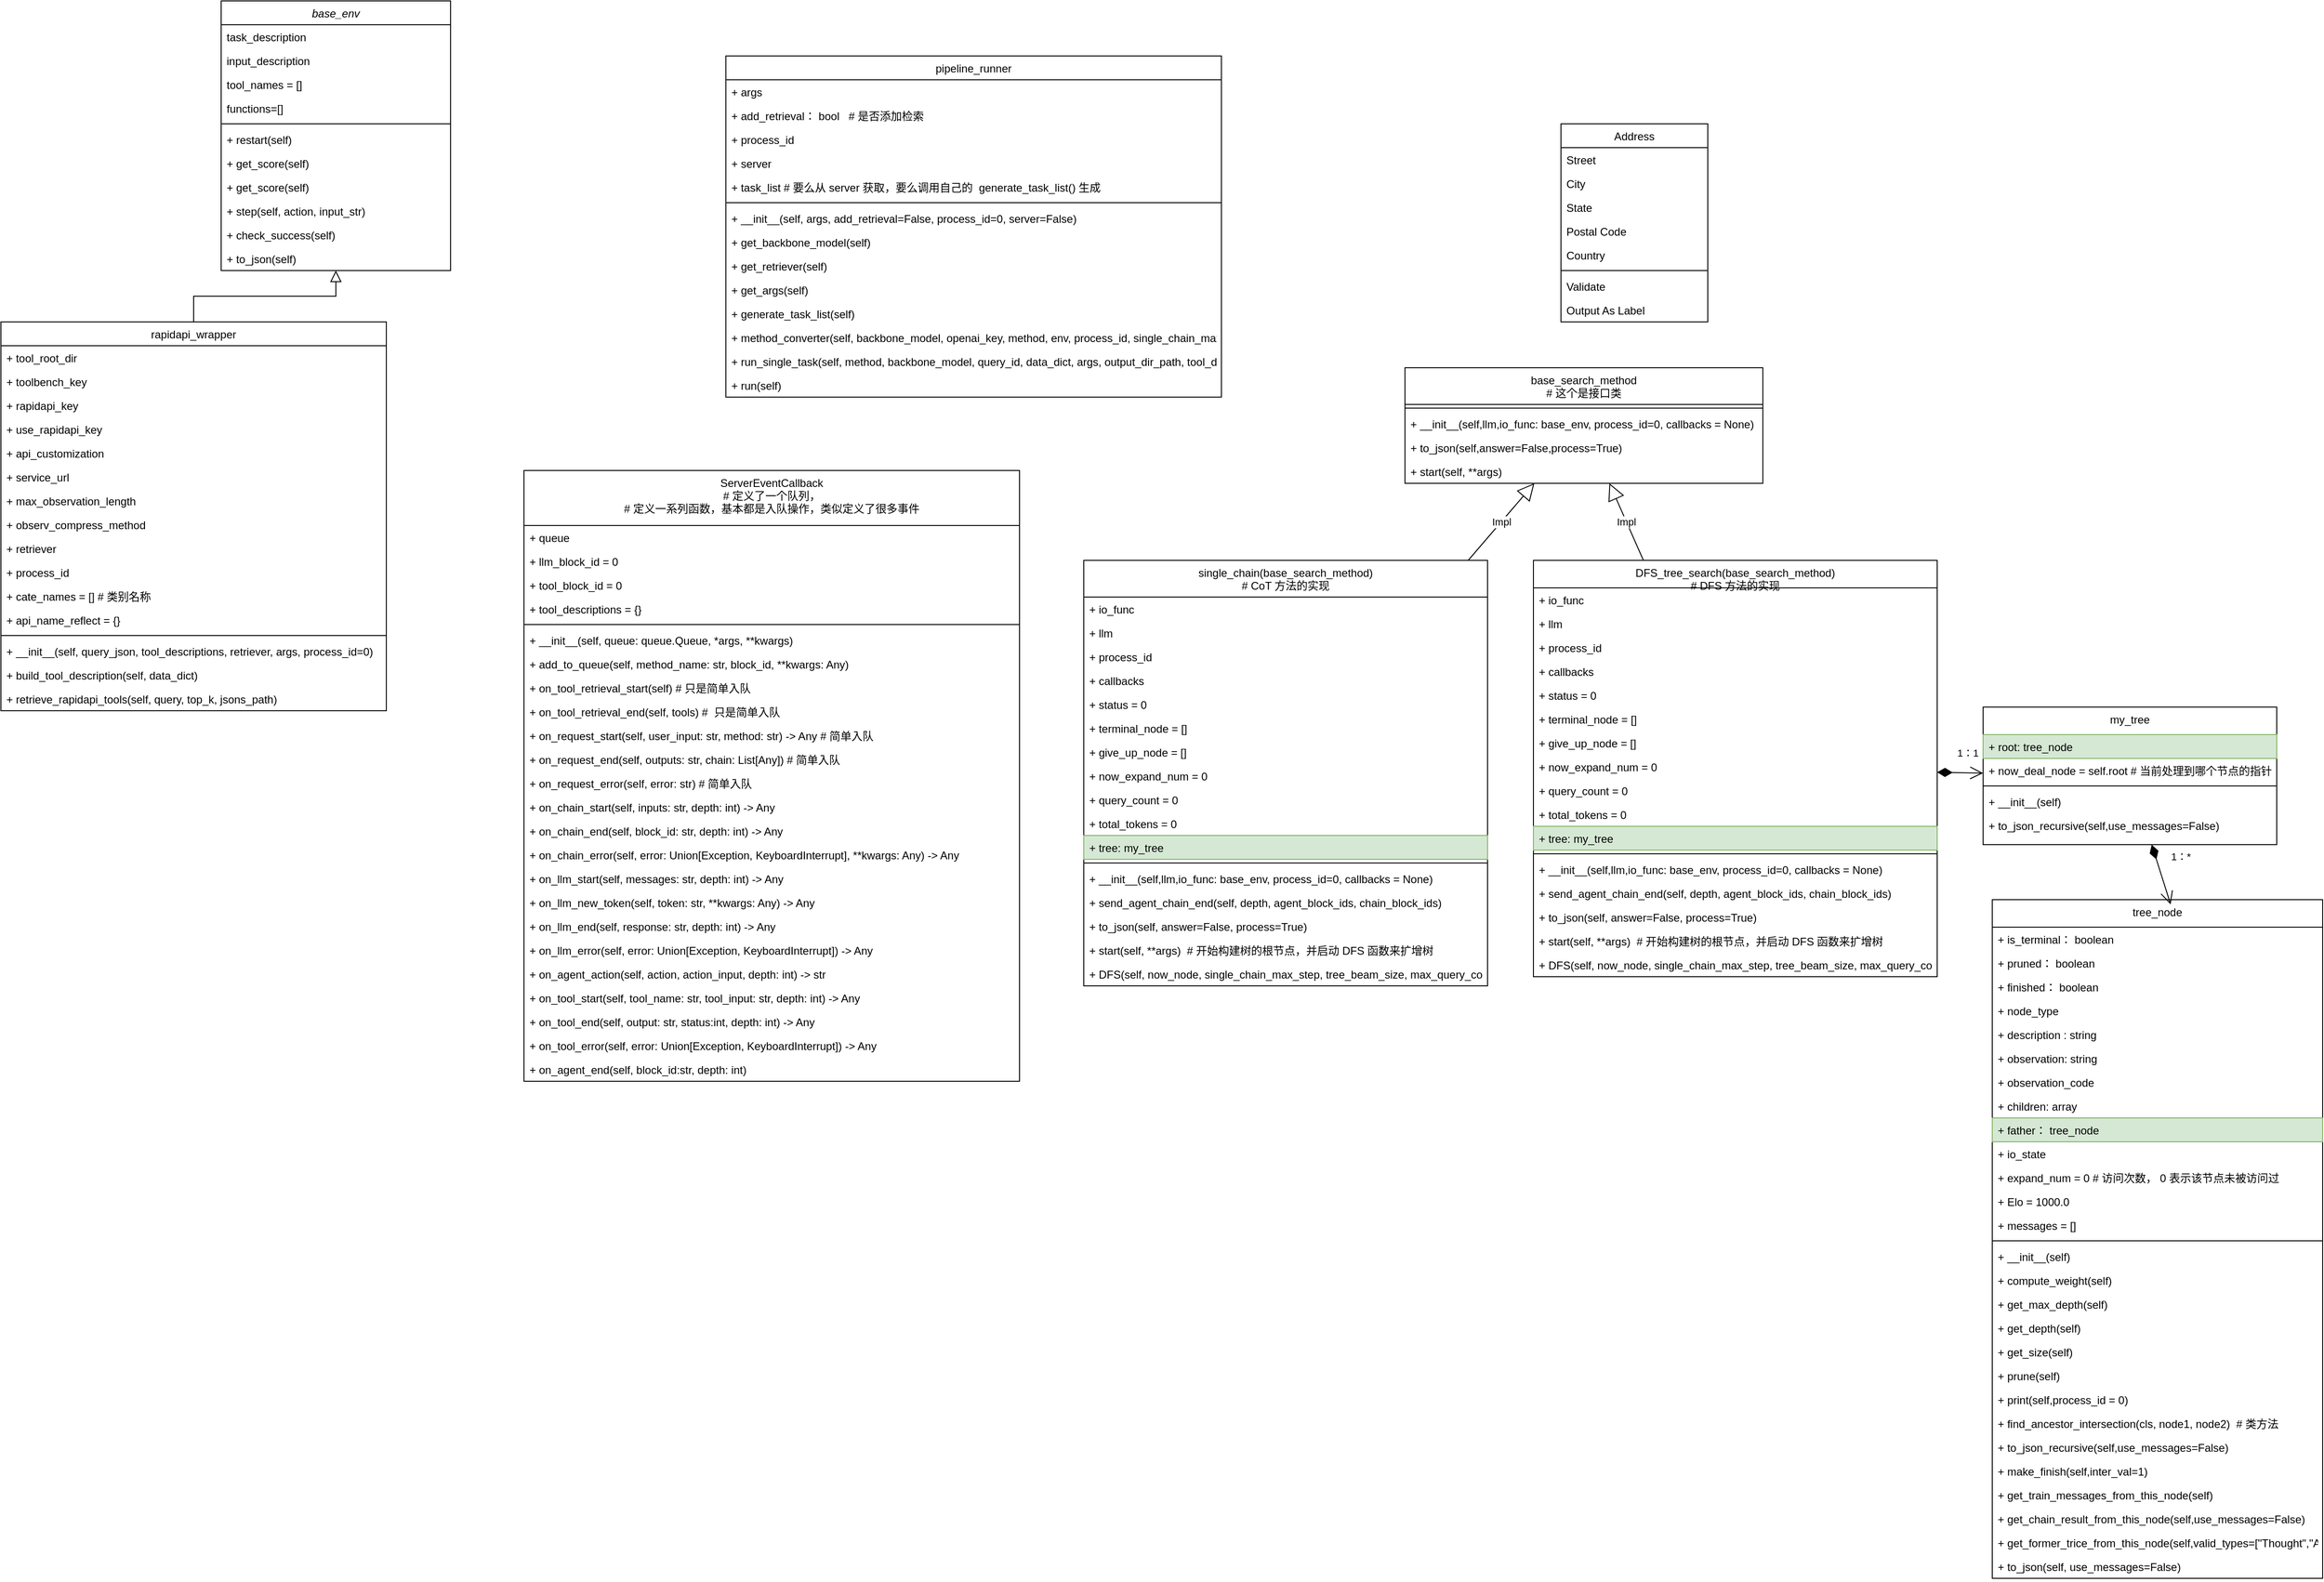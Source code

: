 <mxfile version="24.4.10" type="github">
  <diagram id="C5RBs43oDa-KdzZeNtuy" name="Page-1">
    <mxGraphModel dx="1993" dy="614" grid="1" gridSize="10" guides="1" tooltips="1" connect="1" arrows="1" fold="1" page="1" pageScale="1" pageWidth="827" pageHeight="1169" math="0" shadow="0">
      <root>
        <mxCell id="WIyWlLk6GJQsqaUBKTNV-0" />
        <mxCell id="WIyWlLk6GJQsqaUBKTNV-1" parent="WIyWlLk6GJQsqaUBKTNV-0" />
        <mxCell id="zkfFHV4jXpPFQw0GAbJ--0" value="base_env" style="swimlane;fontStyle=2;align=center;verticalAlign=top;childLayout=stackLayout;horizontal=1;startSize=26;horizontalStack=0;resizeParent=1;resizeLast=0;collapsible=1;marginBottom=0;rounded=0;shadow=0;strokeWidth=1;" parent="WIyWlLk6GJQsqaUBKTNV-1" vertex="1">
          <mxGeometry x="190" y="10" width="250" height="294" as="geometry">
            <mxRectangle x="230" y="140" width="160" height="26" as="alternateBounds" />
          </mxGeometry>
        </mxCell>
        <mxCell id="zkfFHV4jXpPFQw0GAbJ--1" value="task_description" style="text;align=left;verticalAlign=top;spacingLeft=4;spacingRight=4;overflow=hidden;rotatable=0;points=[[0,0.5],[1,0.5]];portConstraint=eastwest;" parent="zkfFHV4jXpPFQw0GAbJ--0" vertex="1">
          <mxGeometry y="26" width="250" height="26" as="geometry" />
        </mxCell>
        <mxCell id="zkfFHV4jXpPFQw0GAbJ--2" value="input_description" style="text;align=left;verticalAlign=top;spacingLeft=4;spacingRight=4;overflow=hidden;rotatable=0;points=[[0,0.5],[1,0.5]];portConstraint=eastwest;rounded=0;shadow=0;html=0;" parent="zkfFHV4jXpPFQw0GAbJ--0" vertex="1">
          <mxGeometry y="52" width="250" height="26" as="geometry" />
        </mxCell>
        <mxCell id="zkfFHV4jXpPFQw0GAbJ--3" value="tool_names = []" style="text;align=left;verticalAlign=top;spacingLeft=4;spacingRight=4;overflow=hidden;rotatable=0;points=[[0,0.5],[1,0.5]];portConstraint=eastwest;rounded=0;shadow=0;html=0;" parent="zkfFHV4jXpPFQw0GAbJ--0" vertex="1">
          <mxGeometry y="78" width="250" height="26" as="geometry" />
        </mxCell>
        <mxCell id="KhHCNVjUMvDxyHV9JSNj-0" value="functions=[]" style="text;align=left;verticalAlign=top;spacingLeft=4;spacingRight=4;overflow=hidden;rotatable=0;points=[[0,0.5],[1,0.5]];portConstraint=eastwest;rounded=0;shadow=0;html=0;" vertex="1" parent="zkfFHV4jXpPFQw0GAbJ--0">
          <mxGeometry y="104" width="250" height="26" as="geometry" />
        </mxCell>
        <mxCell id="zkfFHV4jXpPFQw0GAbJ--4" value="" style="line;html=1;strokeWidth=1;align=left;verticalAlign=middle;spacingTop=-1;spacingLeft=3;spacingRight=3;rotatable=0;labelPosition=right;points=[];portConstraint=eastwest;" parent="zkfFHV4jXpPFQw0GAbJ--0" vertex="1">
          <mxGeometry y="130" width="250" height="8" as="geometry" />
        </mxCell>
        <mxCell id="zkfFHV4jXpPFQw0GAbJ--5" value="+ restart(self)" style="text;align=left;verticalAlign=top;spacingLeft=4;spacingRight=4;overflow=hidden;rotatable=0;points=[[0,0.5],[1,0.5]];portConstraint=eastwest;" parent="zkfFHV4jXpPFQw0GAbJ--0" vertex="1">
          <mxGeometry y="138" width="250" height="26" as="geometry" />
        </mxCell>
        <mxCell id="KhHCNVjUMvDxyHV9JSNj-1" value="+ get_score(self)" style="text;align=left;verticalAlign=top;spacingLeft=4;spacingRight=4;overflow=hidden;rotatable=0;points=[[0,0.5],[1,0.5]];portConstraint=eastwest;" vertex="1" parent="zkfFHV4jXpPFQw0GAbJ--0">
          <mxGeometry y="164" width="250" height="26" as="geometry" />
        </mxCell>
        <mxCell id="KhHCNVjUMvDxyHV9JSNj-2" value="+ get_score(self)" style="text;align=left;verticalAlign=top;spacingLeft=4;spacingRight=4;overflow=hidden;rotatable=0;points=[[0,0.5],[1,0.5]];portConstraint=eastwest;" vertex="1" parent="zkfFHV4jXpPFQw0GAbJ--0">
          <mxGeometry y="190" width="250" height="26" as="geometry" />
        </mxCell>
        <mxCell id="KhHCNVjUMvDxyHV9JSNj-12" value="+ step(self, action, input_str)" style="text;align=left;verticalAlign=top;spacingLeft=4;spacingRight=4;overflow=hidden;rotatable=0;points=[[0,0.5],[1,0.5]];portConstraint=eastwest;" vertex="1" parent="zkfFHV4jXpPFQw0GAbJ--0">
          <mxGeometry y="216" width="250" height="26" as="geometry" />
        </mxCell>
        <mxCell id="KhHCNVjUMvDxyHV9JSNj-13" value="+ check_success(self)" style="text;align=left;verticalAlign=top;spacingLeft=4;spacingRight=4;overflow=hidden;rotatable=0;points=[[0,0.5],[1,0.5]];portConstraint=eastwest;" vertex="1" parent="zkfFHV4jXpPFQw0GAbJ--0">
          <mxGeometry y="242" width="250" height="26" as="geometry" />
        </mxCell>
        <mxCell id="KhHCNVjUMvDxyHV9JSNj-14" value="+ to_json(self)" style="text;align=left;verticalAlign=top;spacingLeft=4;spacingRight=4;overflow=hidden;rotatable=0;points=[[0,0.5],[1,0.5]];portConstraint=eastwest;" vertex="1" parent="zkfFHV4jXpPFQw0GAbJ--0">
          <mxGeometry y="268" width="250" height="26" as="geometry" />
        </mxCell>
        <mxCell id="zkfFHV4jXpPFQw0GAbJ--6" value="rapidapi_wrapper" style="swimlane;fontStyle=0;align=center;verticalAlign=top;childLayout=stackLayout;horizontal=1;startSize=26;horizontalStack=0;resizeParent=1;resizeLast=0;collapsible=1;marginBottom=0;rounded=0;shadow=0;strokeWidth=1;" parent="WIyWlLk6GJQsqaUBKTNV-1" vertex="1">
          <mxGeometry x="-50" y="360" width="420" height="424" as="geometry">
            <mxRectangle x="130" y="380" width="160" height="26" as="alternateBounds" />
          </mxGeometry>
        </mxCell>
        <mxCell id="zkfFHV4jXpPFQw0GAbJ--7" value="+ tool_root_dir" style="text;align=left;verticalAlign=top;spacingLeft=4;spacingRight=4;overflow=hidden;rotatable=0;points=[[0,0.5],[1,0.5]];portConstraint=eastwest;" parent="zkfFHV4jXpPFQw0GAbJ--6" vertex="1">
          <mxGeometry y="26" width="420" height="26" as="geometry" />
        </mxCell>
        <mxCell id="zkfFHV4jXpPFQw0GAbJ--8" value="+ toolbench_key" style="text;align=left;verticalAlign=top;spacingLeft=4;spacingRight=4;overflow=hidden;rotatable=0;points=[[0,0.5],[1,0.5]];portConstraint=eastwest;rounded=0;shadow=0;html=0;" parent="zkfFHV4jXpPFQw0GAbJ--6" vertex="1">
          <mxGeometry y="52" width="420" height="26" as="geometry" />
        </mxCell>
        <mxCell id="KhHCNVjUMvDxyHV9JSNj-17" value="+ rapidapi_key" style="text;align=left;verticalAlign=top;spacingLeft=4;spacingRight=4;overflow=hidden;rotatable=0;points=[[0,0.5],[1,0.5]];portConstraint=eastwest;rounded=0;shadow=0;html=0;" vertex="1" parent="zkfFHV4jXpPFQw0GAbJ--6">
          <mxGeometry y="78" width="420" height="26" as="geometry" />
        </mxCell>
        <mxCell id="KhHCNVjUMvDxyHV9JSNj-18" value="+ use_rapidapi_key" style="text;align=left;verticalAlign=top;spacingLeft=4;spacingRight=4;overflow=hidden;rotatable=0;points=[[0,0.5],[1,0.5]];portConstraint=eastwest;rounded=0;shadow=0;html=0;" vertex="1" parent="zkfFHV4jXpPFQw0GAbJ--6">
          <mxGeometry y="104" width="420" height="26" as="geometry" />
        </mxCell>
        <mxCell id="KhHCNVjUMvDxyHV9JSNj-19" value="+ api_customization" style="text;align=left;verticalAlign=top;spacingLeft=4;spacingRight=4;overflow=hidden;rotatable=0;points=[[0,0.5],[1,0.5]];portConstraint=eastwest;rounded=0;shadow=0;html=0;" vertex="1" parent="zkfFHV4jXpPFQw0GAbJ--6">
          <mxGeometry y="130" width="420" height="26" as="geometry" />
        </mxCell>
        <mxCell id="KhHCNVjUMvDxyHV9JSNj-20" value="+ service_url" style="text;align=left;verticalAlign=top;spacingLeft=4;spacingRight=4;overflow=hidden;rotatable=0;points=[[0,0.5],[1,0.5]];portConstraint=eastwest;rounded=0;shadow=0;html=0;" vertex="1" parent="zkfFHV4jXpPFQw0GAbJ--6">
          <mxGeometry y="156" width="420" height="26" as="geometry" />
        </mxCell>
        <mxCell id="KhHCNVjUMvDxyHV9JSNj-21" value="+ max_observation_length" style="text;align=left;verticalAlign=top;spacingLeft=4;spacingRight=4;overflow=hidden;rotatable=0;points=[[0,0.5],[1,0.5]];portConstraint=eastwest;rounded=0;shadow=0;html=0;" vertex="1" parent="zkfFHV4jXpPFQw0GAbJ--6">
          <mxGeometry y="182" width="420" height="26" as="geometry" />
        </mxCell>
        <mxCell id="KhHCNVjUMvDxyHV9JSNj-22" value="+ observ_compress_method" style="text;align=left;verticalAlign=top;spacingLeft=4;spacingRight=4;overflow=hidden;rotatable=0;points=[[0,0.5],[1,0.5]];portConstraint=eastwest;rounded=0;shadow=0;html=0;" vertex="1" parent="zkfFHV4jXpPFQw0GAbJ--6">
          <mxGeometry y="208" width="420" height="26" as="geometry" />
        </mxCell>
        <mxCell id="KhHCNVjUMvDxyHV9JSNj-23" value="+ retriever" style="text;align=left;verticalAlign=top;spacingLeft=4;spacingRight=4;overflow=hidden;rotatable=0;points=[[0,0.5],[1,0.5]];portConstraint=eastwest;rounded=0;shadow=0;html=0;" vertex="1" parent="zkfFHV4jXpPFQw0GAbJ--6">
          <mxGeometry y="234" width="420" height="26" as="geometry" />
        </mxCell>
        <mxCell id="KhHCNVjUMvDxyHV9JSNj-24" value="+ process_id" style="text;align=left;verticalAlign=top;spacingLeft=4;spacingRight=4;overflow=hidden;rotatable=0;points=[[0,0.5],[1,0.5]];portConstraint=eastwest;rounded=0;shadow=0;html=0;" vertex="1" parent="zkfFHV4jXpPFQw0GAbJ--6">
          <mxGeometry y="260" width="420" height="26" as="geometry" />
        </mxCell>
        <mxCell id="KhHCNVjUMvDxyHV9JSNj-26" value="+ cate_names = [] # 类别名称" style="text;align=left;verticalAlign=top;spacingLeft=4;spacingRight=4;overflow=hidden;rotatable=0;points=[[0,0.5],[1,0.5]];portConstraint=eastwest;rounded=0;shadow=0;html=0;" vertex="1" parent="zkfFHV4jXpPFQw0GAbJ--6">
          <mxGeometry y="286" width="420" height="26" as="geometry" />
        </mxCell>
        <mxCell id="KhHCNVjUMvDxyHV9JSNj-25" value="+ api_name_reflect = {}" style="text;align=left;verticalAlign=top;spacingLeft=4;spacingRight=4;overflow=hidden;rotatable=0;points=[[0,0.5],[1,0.5]];portConstraint=eastwest;rounded=0;shadow=0;html=0;" vertex="1" parent="zkfFHV4jXpPFQw0GAbJ--6">
          <mxGeometry y="312" width="420" height="26" as="geometry" />
        </mxCell>
        <mxCell id="zkfFHV4jXpPFQw0GAbJ--9" value="" style="line;html=1;strokeWidth=1;align=left;verticalAlign=middle;spacingTop=-1;spacingLeft=3;spacingRight=3;rotatable=0;labelPosition=right;points=[];portConstraint=eastwest;" parent="zkfFHV4jXpPFQw0GAbJ--6" vertex="1">
          <mxGeometry y="338" width="420" height="8" as="geometry" />
        </mxCell>
        <mxCell id="KhHCNVjUMvDxyHV9JSNj-16" value="+ __init__(self, query_json, tool_descriptions, retriever, args, process_id=0)" style="text;align=left;verticalAlign=top;spacingLeft=4;spacingRight=4;overflow=hidden;rotatable=0;points=[[0,0.5],[1,0.5]];portConstraint=eastwest;" vertex="1" parent="zkfFHV4jXpPFQw0GAbJ--6">
          <mxGeometry y="346" width="420" height="26" as="geometry" />
        </mxCell>
        <mxCell id="zkfFHV4jXpPFQw0GAbJ--11" value="+ build_tool_description(self, data_dict)" style="text;align=left;verticalAlign=top;spacingLeft=4;spacingRight=4;overflow=hidden;rotatable=0;points=[[0,0.5],[1,0.5]];portConstraint=eastwest;" parent="zkfFHV4jXpPFQw0GAbJ--6" vertex="1">
          <mxGeometry y="372" width="420" height="26" as="geometry" />
        </mxCell>
        <mxCell id="KhHCNVjUMvDxyHV9JSNj-15" value="+ retrieve_rapidapi_tools(self, query, top_k, jsons_path)" style="text;align=left;verticalAlign=top;spacingLeft=4;spacingRight=4;overflow=hidden;rotatable=0;points=[[0,0.5],[1,0.5]];portConstraint=eastwest;" vertex="1" parent="zkfFHV4jXpPFQw0GAbJ--6">
          <mxGeometry y="398" width="420" height="26" as="geometry" />
        </mxCell>
        <mxCell id="zkfFHV4jXpPFQw0GAbJ--12" value="" style="endArrow=block;endSize=10;endFill=0;shadow=0;strokeWidth=1;rounded=0;curved=0;edgeStyle=elbowEdgeStyle;elbow=vertical;" parent="WIyWlLk6GJQsqaUBKTNV-1" source="zkfFHV4jXpPFQw0GAbJ--6" target="zkfFHV4jXpPFQw0GAbJ--0" edge="1">
          <mxGeometry width="160" relative="1" as="geometry">
            <mxPoint x="200" y="203" as="sourcePoint" />
            <mxPoint x="200" y="203" as="targetPoint" />
          </mxGeometry>
        </mxCell>
        <mxCell id="zkfFHV4jXpPFQw0GAbJ--13" value="pipeline_runner" style="swimlane;fontStyle=0;align=center;verticalAlign=top;childLayout=stackLayout;horizontal=1;startSize=26;horizontalStack=0;resizeParent=1;resizeLast=0;collapsible=1;marginBottom=0;rounded=0;shadow=0;strokeWidth=1;" parent="WIyWlLk6GJQsqaUBKTNV-1" vertex="1">
          <mxGeometry x="740" y="70" width="540" height="372" as="geometry">
            <mxRectangle x="340" y="380" width="170" height="26" as="alternateBounds" />
          </mxGeometry>
        </mxCell>
        <mxCell id="zkfFHV4jXpPFQw0GAbJ--14" value="+ args" style="text;align=left;verticalAlign=top;spacingLeft=4;spacingRight=4;overflow=hidden;rotatable=0;points=[[0,0.5],[1,0.5]];portConstraint=eastwest;" parent="zkfFHV4jXpPFQw0GAbJ--13" vertex="1">
          <mxGeometry y="26" width="540" height="26" as="geometry" />
        </mxCell>
        <mxCell id="KhHCNVjUMvDxyHV9JSNj-28" value="+ add_retrieval： bool   # 是否添加检索" style="text;align=left;verticalAlign=top;spacingLeft=4;spacingRight=4;overflow=hidden;rotatable=0;points=[[0,0.5],[1,0.5]];portConstraint=eastwest;" vertex="1" parent="zkfFHV4jXpPFQw0GAbJ--13">
          <mxGeometry y="52" width="540" height="26" as="geometry" />
        </mxCell>
        <mxCell id="KhHCNVjUMvDxyHV9JSNj-29" value="+ process_id" style="text;align=left;verticalAlign=top;spacingLeft=4;spacingRight=4;overflow=hidden;rotatable=0;points=[[0,0.5],[1,0.5]];portConstraint=eastwest;" vertex="1" parent="zkfFHV4jXpPFQw0GAbJ--13">
          <mxGeometry y="78" width="540" height="26" as="geometry" />
        </mxCell>
        <mxCell id="KhHCNVjUMvDxyHV9JSNj-30" value="+ server" style="text;align=left;verticalAlign=top;spacingLeft=4;spacingRight=4;overflow=hidden;rotatable=0;points=[[0,0.5],[1,0.5]];portConstraint=eastwest;" vertex="1" parent="zkfFHV4jXpPFQw0GAbJ--13">
          <mxGeometry y="104" width="540" height="26" as="geometry" />
        </mxCell>
        <mxCell id="KhHCNVjUMvDxyHV9JSNj-31" value="+ task_list # 要么从 server 获取，要么调用自己的  generate_task_list() 生成" style="text;align=left;verticalAlign=top;spacingLeft=4;spacingRight=4;overflow=hidden;rotatable=0;points=[[0,0.5],[1,0.5]];portConstraint=eastwest;" vertex="1" parent="zkfFHV4jXpPFQw0GAbJ--13">
          <mxGeometry y="130" width="540" height="26" as="geometry" />
        </mxCell>
        <mxCell id="zkfFHV4jXpPFQw0GAbJ--15" value="" style="line;html=1;strokeWidth=1;align=left;verticalAlign=middle;spacingTop=-1;spacingLeft=3;spacingRight=3;rotatable=0;labelPosition=right;points=[];portConstraint=eastwest;" parent="zkfFHV4jXpPFQw0GAbJ--13" vertex="1">
          <mxGeometry y="156" width="540" height="8" as="geometry" />
        </mxCell>
        <mxCell id="KhHCNVjUMvDxyHV9JSNj-27" value="+ __init__(self, args, add_retrieval=False, process_id=0, server=False)" style="text;align=left;verticalAlign=top;spacingLeft=4;spacingRight=4;overflow=hidden;rotatable=0;points=[[0,0.5],[1,0.5]];portConstraint=eastwest;" vertex="1" parent="zkfFHV4jXpPFQw0GAbJ--13">
          <mxGeometry y="164" width="540" height="26" as="geometry" />
        </mxCell>
        <mxCell id="KhHCNVjUMvDxyHV9JSNj-32" value="+ get_backbone_model(self)" style="text;align=left;verticalAlign=top;spacingLeft=4;spacingRight=4;overflow=hidden;rotatable=0;points=[[0,0.5],[1,0.5]];portConstraint=eastwest;" vertex="1" parent="zkfFHV4jXpPFQw0GAbJ--13">
          <mxGeometry y="190" width="540" height="26" as="geometry" />
        </mxCell>
        <mxCell id="KhHCNVjUMvDxyHV9JSNj-33" value="+ get_retriever(self)" style="text;align=left;verticalAlign=top;spacingLeft=4;spacingRight=4;overflow=hidden;rotatable=0;points=[[0,0.5],[1,0.5]];portConstraint=eastwest;" vertex="1" parent="zkfFHV4jXpPFQw0GAbJ--13">
          <mxGeometry y="216" width="540" height="26" as="geometry" />
        </mxCell>
        <mxCell id="KhHCNVjUMvDxyHV9JSNj-34" value="+ get_args(self)" style="text;align=left;verticalAlign=top;spacingLeft=4;spacingRight=4;overflow=hidden;rotatable=0;points=[[0,0.5],[1,0.5]];portConstraint=eastwest;" vertex="1" parent="zkfFHV4jXpPFQw0GAbJ--13">
          <mxGeometry y="242" width="540" height="26" as="geometry" />
        </mxCell>
        <mxCell id="KhHCNVjUMvDxyHV9JSNj-35" value="+ generate_task_list(self)" style="text;align=left;verticalAlign=top;spacingLeft=4;spacingRight=4;overflow=hidden;rotatable=0;points=[[0,0.5],[1,0.5]];portConstraint=eastwest;" vertex="1" parent="zkfFHV4jXpPFQw0GAbJ--13">
          <mxGeometry y="268" width="540" height="26" as="geometry" />
        </mxCell>
        <mxCell id="KhHCNVjUMvDxyHV9JSNj-36" value="+ method_converter(self, backbone_model, openai_key, method, env, process_id, single_chain_max_step=12, max_query_count=60, callbacks=None)" style="text;align=left;verticalAlign=top;spacingLeft=4;spacingRight=4;overflow=hidden;rotatable=0;points=[[0,0.5],[1,0.5]];portConstraint=eastwest;" vertex="1" parent="zkfFHV4jXpPFQw0GAbJ--13">
          <mxGeometry y="294" width="540" height="26" as="geometry" />
        </mxCell>
        <mxCell id="KhHCNVjUMvDxyHV9JSNj-37" value="+ run_single_task(self, method, backbone_model, query_id, data_dict, args, output_dir_path, tool_des, retriever=None, process_id=0, callbacks=None, server= None)" style="text;align=left;verticalAlign=top;spacingLeft=4;spacingRight=4;overflow=hidden;rotatable=0;points=[[0,0.5],[1,0.5]];portConstraint=eastwest;" vertex="1" parent="zkfFHV4jXpPFQw0GAbJ--13">
          <mxGeometry y="320" width="540" height="26" as="geometry" />
        </mxCell>
        <mxCell id="KhHCNVjUMvDxyHV9JSNj-38" value="+ run(self)" style="text;align=left;verticalAlign=top;spacingLeft=4;spacingRight=4;overflow=hidden;rotatable=0;points=[[0,0.5],[1,0.5]];portConstraint=eastwest;" vertex="1" parent="zkfFHV4jXpPFQw0GAbJ--13">
          <mxGeometry y="346" width="540" height="26" as="geometry" />
        </mxCell>
        <mxCell id="zkfFHV4jXpPFQw0GAbJ--17" value="Address" style="swimlane;fontStyle=0;align=center;verticalAlign=top;childLayout=stackLayout;horizontal=1;startSize=26;horizontalStack=0;resizeParent=1;resizeLast=0;collapsible=1;marginBottom=0;rounded=0;shadow=0;strokeWidth=1;" parent="WIyWlLk6GJQsqaUBKTNV-1" vertex="1">
          <mxGeometry x="1650" y="144" width="160" height="216" as="geometry">
            <mxRectangle x="550" y="140" width="160" height="26" as="alternateBounds" />
          </mxGeometry>
        </mxCell>
        <mxCell id="zkfFHV4jXpPFQw0GAbJ--18" value="Street" style="text;align=left;verticalAlign=top;spacingLeft=4;spacingRight=4;overflow=hidden;rotatable=0;points=[[0,0.5],[1,0.5]];portConstraint=eastwest;" parent="zkfFHV4jXpPFQw0GAbJ--17" vertex="1">
          <mxGeometry y="26" width="160" height="26" as="geometry" />
        </mxCell>
        <mxCell id="zkfFHV4jXpPFQw0GAbJ--19" value="City" style="text;align=left;verticalAlign=top;spacingLeft=4;spacingRight=4;overflow=hidden;rotatable=0;points=[[0,0.5],[1,0.5]];portConstraint=eastwest;rounded=0;shadow=0;html=0;" parent="zkfFHV4jXpPFQw0GAbJ--17" vertex="1">
          <mxGeometry y="52" width="160" height="26" as="geometry" />
        </mxCell>
        <mxCell id="zkfFHV4jXpPFQw0GAbJ--20" value="State" style="text;align=left;verticalAlign=top;spacingLeft=4;spacingRight=4;overflow=hidden;rotatable=0;points=[[0,0.5],[1,0.5]];portConstraint=eastwest;rounded=0;shadow=0;html=0;" parent="zkfFHV4jXpPFQw0GAbJ--17" vertex="1">
          <mxGeometry y="78" width="160" height="26" as="geometry" />
        </mxCell>
        <mxCell id="zkfFHV4jXpPFQw0GAbJ--21" value="Postal Code" style="text;align=left;verticalAlign=top;spacingLeft=4;spacingRight=4;overflow=hidden;rotatable=0;points=[[0,0.5],[1,0.5]];portConstraint=eastwest;rounded=0;shadow=0;html=0;" parent="zkfFHV4jXpPFQw0GAbJ--17" vertex="1">
          <mxGeometry y="104" width="160" height="26" as="geometry" />
        </mxCell>
        <mxCell id="zkfFHV4jXpPFQw0GAbJ--22" value="Country" style="text;align=left;verticalAlign=top;spacingLeft=4;spacingRight=4;overflow=hidden;rotatable=0;points=[[0,0.5],[1,0.5]];portConstraint=eastwest;rounded=0;shadow=0;html=0;" parent="zkfFHV4jXpPFQw0GAbJ--17" vertex="1">
          <mxGeometry y="130" width="160" height="26" as="geometry" />
        </mxCell>
        <mxCell id="zkfFHV4jXpPFQw0GAbJ--23" value="" style="line;html=1;strokeWidth=1;align=left;verticalAlign=middle;spacingTop=-1;spacingLeft=3;spacingRight=3;rotatable=0;labelPosition=right;points=[];portConstraint=eastwest;" parent="zkfFHV4jXpPFQw0GAbJ--17" vertex="1">
          <mxGeometry y="156" width="160" height="8" as="geometry" />
        </mxCell>
        <mxCell id="zkfFHV4jXpPFQw0GAbJ--24" value="Validate" style="text;align=left;verticalAlign=top;spacingLeft=4;spacingRight=4;overflow=hidden;rotatable=0;points=[[0,0.5],[1,0.5]];portConstraint=eastwest;" parent="zkfFHV4jXpPFQw0GAbJ--17" vertex="1">
          <mxGeometry y="164" width="160" height="26" as="geometry" />
        </mxCell>
        <mxCell id="zkfFHV4jXpPFQw0GAbJ--25" value="Output As Label" style="text;align=left;verticalAlign=top;spacingLeft=4;spacingRight=4;overflow=hidden;rotatable=0;points=[[0,0.5],[1,0.5]];portConstraint=eastwest;" parent="zkfFHV4jXpPFQw0GAbJ--17" vertex="1">
          <mxGeometry y="190" width="160" height="26" as="geometry" />
        </mxCell>
        <mxCell id="KhHCNVjUMvDxyHV9JSNj-39" value="ServerEventCallback&#xa;# 定义了一个队列，&#xa;# 定义一系列函数，基本都是入队操作，类似定义了很多事件" style="swimlane;fontStyle=0;align=center;verticalAlign=top;childLayout=stackLayout;horizontal=1;startSize=60;horizontalStack=0;resizeParent=1;resizeLast=0;collapsible=1;marginBottom=0;rounded=0;shadow=0;strokeWidth=1;" vertex="1" parent="WIyWlLk6GJQsqaUBKTNV-1">
          <mxGeometry x="520" y="522" width="540" height="666" as="geometry">
            <mxRectangle x="340" y="380" width="170" height="26" as="alternateBounds" />
          </mxGeometry>
        </mxCell>
        <mxCell id="KhHCNVjUMvDxyHV9JSNj-41" value="+ queue" style="text;align=left;verticalAlign=top;spacingLeft=4;spacingRight=4;overflow=hidden;rotatable=0;points=[[0,0.5],[1,0.5]];portConstraint=eastwest;" vertex="1" parent="KhHCNVjUMvDxyHV9JSNj-39">
          <mxGeometry y="60" width="540" height="26" as="geometry" />
        </mxCell>
        <mxCell id="KhHCNVjUMvDxyHV9JSNj-42" value="+ llm_block_id = 0" style="text;align=left;verticalAlign=top;spacingLeft=4;spacingRight=4;overflow=hidden;rotatable=0;points=[[0,0.5],[1,0.5]];portConstraint=eastwest;" vertex="1" parent="KhHCNVjUMvDxyHV9JSNj-39">
          <mxGeometry y="86" width="540" height="26" as="geometry" />
        </mxCell>
        <mxCell id="KhHCNVjUMvDxyHV9JSNj-43" value="+ tool_block_id = 0" style="text;align=left;verticalAlign=top;spacingLeft=4;spacingRight=4;overflow=hidden;rotatable=0;points=[[0,0.5],[1,0.5]];portConstraint=eastwest;" vertex="1" parent="KhHCNVjUMvDxyHV9JSNj-39">
          <mxGeometry y="112" width="540" height="26" as="geometry" />
        </mxCell>
        <mxCell id="KhHCNVjUMvDxyHV9JSNj-44" value="+ tool_descriptions = {}" style="text;align=left;verticalAlign=top;spacingLeft=4;spacingRight=4;overflow=hidden;rotatable=0;points=[[0,0.5],[1,0.5]];portConstraint=eastwest;" vertex="1" parent="KhHCNVjUMvDxyHV9JSNj-39">
          <mxGeometry y="138" width="540" height="26" as="geometry" />
        </mxCell>
        <mxCell id="KhHCNVjUMvDxyHV9JSNj-45" value="" style="line;html=1;strokeWidth=1;align=left;verticalAlign=middle;spacingTop=-1;spacingLeft=3;spacingRight=3;rotatable=0;labelPosition=right;points=[];portConstraint=eastwest;" vertex="1" parent="KhHCNVjUMvDxyHV9JSNj-39">
          <mxGeometry y="164" width="540" height="8" as="geometry" />
        </mxCell>
        <mxCell id="KhHCNVjUMvDxyHV9JSNj-40" value="+ __init__(self, queue: queue.Queue, *args, **kwargs)" style="text;align=left;verticalAlign=top;spacingLeft=4;spacingRight=4;overflow=hidden;rotatable=0;points=[[0,0.5],[1,0.5]];portConstraint=eastwest;" vertex="1" parent="KhHCNVjUMvDxyHV9JSNj-39">
          <mxGeometry y="172" width="540" height="26" as="geometry" />
        </mxCell>
        <mxCell id="KhHCNVjUMvDxyHV9JSNj-46" value="+ add_to_queue(self, method_name: str, block_id, **kwargs: Any)" style="text;align=left;verticalAlign=top;spacingLeft=4;spacingRight=4;overflow=hidden;rotatable=0;points=[[0,0.5],[1,0.5]];portConstraint=eastwest;" vertex="1" parent="KhHCNVjUMvDxyHV9JSNj-39">
          <mxGeometry y="198" width="540" height="26" as="geometry" />
        </mxCell>
        <mxCell id="KhHCNVjUMvDxyHV9JSNj-47" value="+ on_tool_retrieval_start(self) # 只是简单入队  " style="text;align=left;verticalAlign=top;spacingLeft=4;spacingRight=4;overflow=hidden;rotatable=0;points=[[0,0.5],[1,0.5]];portConstraint=eastwest;" vertex="1" parent="KhHCNVjUMvDxyHV9JSNj-39">
          <mxGeometry y="224" width="540" height="26" as="geometry" />
        </mxCell>
        <mxCell id="KhHCNVjUMvDxyHV9JSNj-48" value="+ on_tool_retrieval_end(self, tools) #  只是简单入队" style="text;align=left;verticalAlign=top;spacingLeft=4;spacingRight=4;overflow=hidden;rotatable=0;points=[[0,0.5],[1,0.5]];portConstraint=eastwest;" vertex="1" parent="KhHCNVjUMvDxyHV9JSNj-39">
          <mxGeometry y="250" width="540" height="26" as="geometry" />
        </mxCell>
        <mxCell id="KhHCNVjUMvDxyHV9JSNj-49" value="+ on_request_start(self, user_input: str, method: str) -&gt; Any # 简单入队" style="text;align=left;verticalAlign=top;spacingLeft=4;spacingRight=4;overflow=hidden;rotatable=0;points=[[0,0.5],[1,0.5]];portConstraint=eastwest;" vertex="1" parent="KhHCNVjUMvDxyHV9JSNj-39">
          <mxGeometry y="276" width="540" height="26" as="geometry" />
        </mxCell>
        <mxCell id="KhHCNVjUMvDxyHV9JSNj-50" value="+ on_request_end(self, outputs: str, chain: List[Any]) # 简单入队" style="text;align=left;verticalAlign=top;spacingLeft=4;spacingRight=4;overflow=hidden;rotatable=0;points=[[0,0.5],[1,0.5]];portConstraint=eastwest;" vertex="1" parent="KhHCNVjUMvDxyHV9JSNj-39">
          <mxGeometry y="302" width="540" height="26" as="geometry" />
        </mxCell>
        <mxCell id="KhHCNVjUMvDxyHV9JSNj-51" value="+ on_request_error(self, error: str) # 简单入队" style="text;align=left;verticalAlign=top;spacingLeft=4;spacingRight=4;overflow=hidden;rotatable=0;points=[[0,0.5],[1,0.5]];portConstraint=eastwest;" vertex="1" parent="KhHCNVjUMvDxyHV9JSNj-39">
          <mxGeometry y="328" width="540" height="26" as="geometry" />
        </mxCell>
        <mxCell id="KhHCNVjUMvDxyHV9JSNj-52" value="+ on_chain_start(self, inputs: str, depth: int) -&gt; Any" style="text;align=left;verticalAlign=top;spacingLeft=4;spacingRight=4;overflow=hidden;rotatable=0;points=[[0,0.5],[1,0.5]];portConstraint=eastwest;" vertex="1" parent="KhHCNVjUMvDxyHV9JSNj-39">
          <mxGeometry y="354" width="540" height="26" as="geometry" />
        </mxCell>
        <mxCell id="KhHCNVjUMvDxyHV9JSNj-54" value="+ on_chain_end(self, block_id: str, depth: int) -&gt; Any" style="text;align=left;verticalAlign=top;spacingLeft=4;spacingRight=4;overflow=hidden;rotatable=0;points=[[0,0.5],[1,0.5]];portConstraint=eastwest;" vertex="1" parent="KhHCNVjUMvDxyHV9JSNj-39">
          <mxGeometry y="380" width="540" height="26" as="geometry" />
        </mxCell>
        <mxCell id="KhHCNVjUMvDxyHV9JSNj-55" value="+ on_chain_error(self, error: Union[Exception, KeyboardInterrupt], **kwargs: Any) -&gt; Any" style="text;align=left;verticalAlign=top;spacingLeft=4;spacingRight=4;overflow=hidden;rotatable=0;points=[[0,0.5],[1,0.5]];portConstraint=eastwest;" vertex="1" parent="KhHCNVjUMvDxyHV9JSNj-39">
          <mxGeometry y="406" width="540" height="26" as="geometry" />
        </mxCell>
        <mxCell id="KhHCNVjUMvDxyHV9JSNj-56" value="+ on_llm_start(self, messages: str, depth: int) -&gt; Any" style="text;align=left;verticalAlign=top;spacingLeft=4;spacingRight=4;overflow=hidden;rotatable=0;points=[[0,0.5],[1,0.5]];portConstraint=eastwest;" vertex="1" parent="KhHCNVjUMvDxyHV9JSNj-39">
          <mxGeometry y="432" width="540" height="26" as="geometry" />
        </mxCell>
        <mxCell id="KhHCNVjUMvDxyHV9JSNj-57" value="+ on_llm_new_token(self, token: str, **kwargs: Any) -&gt; Any" style="text;align=left;verticalAlign=top;spacingLeft=4;spacingRight=4;overflow=hidden;rotatable=0;points=[[0,0.5],[1,0.5]];portConstraint=eastwest;" vertex="1" parent="KhHCNVjUMvDxyHV9JSNj-39">
          <mxGeometry y="458" width="540" height="26" as="geometry" />
        </mxCell>
        <mxCell id="KhHCNVjUMvDxyHV9JSNj-58" value="+ on_llm_end(self, response: str, depth: int) -&gt; Any" style="text;align=left;verticalAlign=top;spacingLeft=4;spacingRight=4;overflow=hidden;rotatable=0;points=[[0,0.5],[1,0.5]];portConstraint=eastwest;" vertex="1" parent="KhHCNVjUMvDxyHV9JSNj-39">
          <mxGeometry y="484" width="540" height="26" as="geometry" />
        </mxCell>
        <mxCell id="KhHCNVjUMvDxyHV9JSNj-59" value="+ on_llm_error(self, error: Union[Exception, KeyboardInterrupt]) -&gt; Any" style="text;align=left;verticalAlign=top;spacingLeft=4;spacingRight=4;overflow=hidden;rotatable=0;points=[[0,0.5],[1,0.5]];portConstraint=eastwest;" vertex="1" parent="KhHCNVjUMvDxyHV9JSNj-39">
          <mxGeometry y="510" width="540" height="26" as="geometry" />
        </mxCell>
        <mxCell id="KhHCNVjUMvDxyHV9JSNj-60" value="+ on_agent_action(self, action, action_input, depth: int) -&gt; str" style="text;align=left;verticalAlign=top;spacingLeft=4;spacingRight=4;overflow=hidden;rotatable=0;points=[[0,0.5],[1,0.5]];portConstraint=eastwest;" vertex="1" parent="KhHCNVjUMvDxyHV9JSNj-39">
          <mxGeometry y="536" width="540" height="26" as="geometry" />
        </mxCell>
        <mxCell id="KhHCNVjUMvDxyHV9JSNj-61" value="+ on_tool_start(self, tool_name: str, tool_input: str,  depth: int) -&gt; Any" style="text;align=left;verticalAlign=top;spacingLeft=4;spacingRight=4;overflow=hidden;rotatable=0;points=[[0,0.5],[1,0.5]];portConstraint=eastwest;" vertex="1" parent="KhHCNVjUMvDxyHV9JSNj-39">
          <mxGeometry y="562" width="540" height="26" as="geometry" />
        </mxCell>
        <mxCell id="KhHCNVjUMvDxyHV9JSNj-62" value="+ on_tool_end(self, output: str, status:int, depth: int) -&gt; Any" style="text;align=left;verticalAlign=top;spacingLeft=4;spacingRight=4;overflow=hidden;rotatable=0;points=[[0,0.5],[1,0.5]];portConstraint=eastwest;" vertex="1" parent="KhHCNVjUMvDxyHV9JSNj-39">
          <mxGeometry y="588" width="540" height="26" as="geometry" />
        </mxCell>
        <mxCell id="KhHCNVjUMvDxyHV9JSNj-63" value="+ on_tool_error(self, error: Union[Exception, KeyboardInterrupt]) -&gt; Any" style="text;align=left;verticalAlign=top;spacingLeft=4;spacingRight=4;overflow=hidden;rotatable=0;points=[[0,0.5],[1,0.5]];portConstraint=eastwest;" vertex="1" parent="KhHCNVjUMvDxyHV9JSNj-39">
          <mxGeometry y="614" width="540" height="26" as="geometry" />
        </mxCell>
        <mxCell id="KhHCNVjUMvDxyHV9JSNj-64" value="+ on_agent_end(self, block_id:str, depth: int)" style="text;align=left;verticalAlign=top;spacingLeft=4;spacingRight=4;overflow=hidden;rotatable=0;points=[[0,0.5],[1,0.5]];portConstraint=eastwest;" vertex="1" parent="KhHCNVjUMvDxyHV9JSNj-39">
          <mxGeometry y="640" width="540" height="26" as="geometry" />
        </mxCell>
        <mxCell id="KhHCNVjUMvDxyHV9JSNj-65" value="base_search_method&#xa;# 这个是接口类" style="swimlane;fontStyle=0;align=center;verticalAlign=top;childLayout=stackLayout;horizontal=1;startSize=40;horizontalStack=0;resizeParent=1;resizeLast=0;collapsible=1;marginBottom=0;rounded=0;shadow=0;strokeWidth=1;" vertex="1" parent="WIyWlLk6GJQsqaUBKTNV-1">
          <mxGeometry x="1480" y="410" width="390" height="126" as="geometry">
            <mxRectangle x="340" y="380" width="170" height="26" as="alternateBounds" />
          </mxGeometry>
        </mxCell>
        <mxCell id="KhHCNVjUMvDxyHV9JSNj-70" value="" style="line;html=1;strokeWidth=1;align=left;verticalAlign=middle;spacingTop=-1;spacingLeft=3;spacingRight=3;rotatable=0;labelPosition=right;points=[];portConstraint=eastwest;" vertex="1" parent="KhHCNVjUMvDxyHV9JSNj-65">
          <mxGeometry y="40" width="390" height="8" as="geometry" />
        </mxCell>
        <mxCell id="KhHCNVjUMvDxyHV9JSNj-71" value="+ __init__(self,llm,io_func: base_env, process_id=0, callbacks = None)" style="text;align=left;verticalAlign=top;spacingLeft=4;spacingRight=4;overflow=hidden;rotatable=0;points=[[0,0.5],[1,0.5]];portConstraint=eastwest;" vertex="1" parent="KhHCNVjUMvDxyHV9JSNj-65">
          <mxGeometry y="48" width="390" height="26" as="geometry" />
        </mxCell>
        <mxCell id="KhHCNVjUMvDxyHV9JSNj-72" value="+ to_json(self,answer=False,process=True)" style="text;align=left;verticalAlign=top;spacingLeft=4;spacingRight=4;overflow=hidden;rotatable=0;points=[[0,0.5],[1,0.5]];portConstraint=eastwest;" vertex="1" parent="KhHCNVjUMvDxyHV9JSNj-65">
          <mxGeometry y="74" width="390" height="26" as="geometry" />
        </mxCell>
        <mxCell id="KhHCNVjUMvDxyHV9JSNj-73" value="+ start(self, **args)" style="text;align=left;verticalAlign=top;spacingLeft=4;spacingRight=4;overflow=hidden;rotatable=0;points=[[0,0.5],[1,0.5]];portConstraint=eastwest;" vertex="1" parent="KhHCNVjUMvDxyHV9JSNj-65">
          <mxGeometry y="100" width="390" height="26" as="geometry" />
        </mxCell>
        <mxCell id="KhHCNVjUMvDxyHV9JSNj-90" value="DFS_tree_search(base_search_method)&#xa;# DFS 方法的实现" style="swimlane;fontStyle=0;align=center;verticalAlign=top;childLayout=stackLayout;horizontal=1;startSize=30;horizontalStack=0;resizeParent=1;resizeLast=0;collapsible=1;marginBottom=0;rounded=0;shadow=0;strokeWidth=1;" vertex="1" parent="WIyWlLk6GJQsqaUBKTNV-1">
          <mxGeometry x="1620" y="620" width="440" height="454" as="geometry">
            <mxRectangle x="340" y="380" width="170" height="26" as="alternateBounds" />
          </mxGeometry>
        </mxCell>
        <mxCell id="KhHCNVjUMvDxyHV9JSNj-91" value="+ io_func" style="text;align=left;verticalAlign=top;spacingLeft=4;spacingRight=4;overflow=hidden;rotatable=0;points=[[0,0.5],[1,0.5]];portConstraint=eastwest;" vertex="1" parent="KhHCNVjUMvDxyHV9JSNj-90">
          <mxGeometry y="30" width="440" height="26" as="geometry" />
        </mxCell>
        <mxCell id="KhHCNVjUMvDxyHV9JSNj-92" value="+ llm" style="text;align=left;verticalAlign=top;spacingLeft=4;spacingRight=4;overflow=hidden;rotatable=0;points=[[0,0.5],[1,0.5]];portConstraint=eastwest;" vertex="1" parent="KhHCNVjUMvDxyHV9JSNj-90">
          <mxGeometry y="56" width="440" height="26" as="geometry" />
        </mxCell>
        <mxCell id="KhHCNVjUMvDxyHV9JSNj-93" value="+ process_id" style="text;align=left;verticalAlign=top;spacingLeft=4;spacingRight=4;overflow=hidden;rotatable=0;points=[[0,0.5],[1,0.5]];portConstraint=eastwest;" vertex="1" parent="KhHCNVjUMvDxyHV9JSNj-90">
          <mxGeometry y="82" width="440" height="26" as="geometry" />
        </mxCell>
        <mxCell id="KhHCNVjUMvDxyHV9JSNj-94" value="+ callbacks" style="text;align=left;verticalAlign=top;spacingLeft=4;spacingRight=4;overflow=hidden;rotatable=0;points=[[0,0.5],[1,0.5]];portConstraint=eastwest;" vertex="1" parent="KhHCNVjUMvDxyHV9JSNj-90">
          <mxGeometry y="108" width="440" height="26" as="geometry" />
        </mxCell>
        <mxCell id="KhHCNVjUMvDxyHV9JSNj-100" value="+ status = 0" style="text;align=left;verticalAlign=top;spacingLeft=4;spacingRight=4;overflow=hidden;rotatable=0;points=[[0,0.5],[1,0.5]];portConstraint=eastwest;" vertex="1" parent="KhHCNVjUMvDxyHV9JSNj-90">
          <mxGeometry y="134" width="440" height="26" as="geometry" />
        </mxCell>
        <mxCell id="KhHCNVjUMvDxyHV9JSNj-101" value="+ terminal_node = []" style="text;align=left;verticalAlign=top;spacingLeft=4;spacingRight=4;overflow=hidden;rotatable=0;points=[[0,0.5],[1,0.5]];portConstraint=eastwest;" vertex="1" parent="KhHCNVjUMvDxyHV9JSNj-90">
          <mxGeometry y="160" width="440" height="26" as="geometry" />
        </mxCell>
        <mxCell id="KhHCNVjUMvDxyHV9JSNj-102" value="+ give_up_node = []" style="text;align=left;verticalAlign=top;spacingLeft=4;spacingRight=4;overflow=hidden;rotatable=0;points=[[0,0.5],[1,0.5]];portConstraint=eastwest;" vertex="1" parent="KhHCNVjUMvDxyHV9JSNj-90">
          <mxGeometry y="186" width="440" height="26" as="geometry" />
        </mxCell>
        <mxCell id="KhHCNVjUMvDxyHV9JSNj-103" value="+ now_expand_num = 0" style="text;align=left;verticalAlign=top;spacingLeft=4;spacingRight=4;overflow=hidden;rotatable=0;points=[[0,0.5],[1,0.5]];portConstraint=eastwest;" vertex="1" parent="KhHCNVjUMvDxyHV9JSNj-90">
          <mxGeometry y="212" width="440" height="26" as="geometry" />
        </mxCell>
        <mxCell id="KhHCNVjUMvDxyHV9JSNj-104" value="+ query_count = 0" style="text;align=left;verticalAlign=top;spacingLeft=4;spacingRight=4;overflow=hidden;rotatable=0;points=[[0,0.5],[1,0.5]];portConstraint=eastwest;" vertex="1" parent="KhHCNVjUMvDxyHV9JSNj-90">
          <mxGeometry y="238" width="440" height="26" as="geometry" />
        </mxCell>
        <mxCell id="KhHCNVjUMvDxyHV9JSNj-105" value="+ total_tokens = 0" style="text;align=left;verticalAlign=top;spacingLeft=4;spacingRight=4;overflow=hidden;rotatable=0;points=[[0,0.5],[1,0.5]];portConstraint=eastwest;" vertex="1" parent="KhHCNVjUMvDxyHV9JSNj-90">
          <mxGeometry y="264" width="440" height="26" as="geometry" />
        </mxCell>
        <mxCell id="KhHCNVjUMvDxyHV9JSNj-108" value="+ tree: my_tree" style="text;align=left;verticalAlign=top;spacingLeft=4;spacingRight=4;overflow=hidden;rotatable=0;points=[[0,0.5],[1,0.5]];portConstraint=eastwest;fillColor=#d5e8d4;strokeColor=#82b366;" vertex="1" parent="KhHCNVjUMvDxyHV9JSNj-90">
          <mxGeometry y="290" width="440" height="26" as="geometry" />
        </mxCell>
        <mxCell id="KhHCNVjUMvDxyHV9JSNj-95" value="" style="line;html=1;strokeWidth=1;align=left;verticalAlign=middle;spacingTop=-1;spacingLeft=3;spacingRight=3;rotatable=0;labelPosition=right;points=[];portConstraint=eastwest;" vertex="1" parent="KhHCNVjUMvDxyHV9JSNj-90">
          <mxGeometry y="316" width="440" height="8" as="geometry" />
        </mxCell>
        <mxCell id="KhHCNVjUMvDxyHV9JSNj-96" value="+ __init__(self,llm,io_func: base_env, process_id=0, callbacks = None)" style="text;align=left;verticalAlign=top;spacingLeft=4;spacingRight=4;overflow=hidden;rotatable=0;points=[[0,0.5],[1,0.5]];portConstraint=eastwest;" vertex="1" parent="KhHCNVjUMvDxyHV9JSNj-90">
          <mxGeometry y="324" width="440" height="26" as="geometry" />
        </mxCell>
        <mxCell id="KhHCNVjUMvDxyHV9JSNj-97" value="+ send_agent_chain_end(self, depth, agent_block_ids, chain_block_ids)" style="text;align=left;verticalAlign=top;spacingLeft=4;spacingRight=4;overflow=hidden;rotatable=0;points=[[0,0.5],[1,0.5]];portConstraint=eastwest;" vertex="1" parent="KhHCNVjUMvDxyHV9JSNj-90">
          <mxGeometry y="350" width="440" height="26" as="geometry" />
        </mxCell>
        <mxCell id="KhHCNVjUMvDxyHV9JSNj-106" value="+ to_json(self, answer=False, process=True)" style="text;align=left;verticalAlign=top;spacingLeft=4;spacingRight=4;overflow=hidden;rotatable=0;points=[[0,0.5],[1,0.5]];portConstraint=eastwest;" vertex="1" parent="KhHCNVjUMvDxyHV9JSNj-90">
          <mxGeometry y="376" width="440" height="26" as="geometry" />
        </mxCell>
        <mxCell id="KhHCNVjUMvDxyHV9JSNj-98" value="+ start(self, **args)  # 开始构建树的根节点，并启动 DFS 函数来扩增树" style="text;align=left;verticalAlign=top;spacingLeft=4;spacingRight=4;overflow=hidden;rotatable=0;points=[[0,0.5],[1,0.5]];portConstraint=eastwest;" vertex="1" parent="KhHCNVjUMvDxyHV9JSNj-90">
          <mxGeometry y="402" width="440" height="26" as="geometry" />
        </mxCell>
        <mxCell id="KhHCNVjUMvDxyHV9JSNj-107" value="+ DFS(self, now_node, single_chain_max_step, tree_beam_size, max_query_count, answer, with_filter=True)" style="text;align=left;verticalAlign=top;spacingLeft=4;spacingRight=4;overflow=hidden;rotatable=0;points=[[0,0.5],[1,0.5]];portConstraint=eastwest;" vertex="1" parent="KhHCNVjUMvDxyHV9JSNj-90">
          <mxGeometry y="428" width="440" height="26" as="geometry" />
        </mxCell>
        <mxCell id="KhHCNVjUMvDxyHV9JSNj-99" value="Impl" style="endArrow=block;endSize=16;endFill=0;html=1;rounded=0;" edge="1" parent="WIyWlLk6GJQsqaUBKTNV-1" source="KhHCNVjUMvDxyHV9JSNj-90" target="KhHCNVjUMvDxyHV9JSNj-65">
          <mxGeometry width="160" relative="1" as="geometry">
            <mxPoint x="2040" y="740" as="sourcePoint" />
            <mxPoint x="2200" y="740" as="targetPoint" />
          </mxGeometry>
        </mxCell>
        <mxCell id="KhHCNVjUMvDxyHV9JSNj-109" value="tree_node" style="swimlane;fontStyle=0;align=center;verticalAlign=top;childLayout=stackLayout;horizontal=1;startSize=30;horizontalStack=0;resizeParent=1;resizeLast=0;collapsible=1;marginBottom=0;rounded=0;shadow=0;strokeWidth=1;" vertex="1" parent="WIyWlLk6GJQsqaUBKTNV-1">
          <mxGeometry x="2120" y="990" width="360" height="740" as="geometry">
            <mxRectangle x="340" y="380" width="170" height="26" as="alternateBounds" />
          </mxGeometry>
        </mxCell>
        <mxCell id="KhHCNVjUMvDxyHV9JSNj-110" value="+ is_terminal： boolean" style="text;align=left;verticalAlign=top;spacingLeft=4;spacingRight=4;overflow=hidden;rotatable=0;points=[[0,0.5],[1,0.5]];portConstraint=eastwest;" vertex="1" parent="KhHCNVjUMvDxyHV9JSNj-109">
          <mxGeometry y="30" width="360" height="26" as="geometry" />
        </mxCell>
        <mxCell id="KhHCNVjUMvDxyHV9JSNj-111" value="+ pruned： boolean" style="text;align=left;verticalAlign=top;spacingLeft=4;spacingRight=4;overflow=hidden;rotatable=0;points=[[0,0.5],[1,0.5]];portConstraint=eastwest;" vertex="1" parent="KhHCNVjUMvDxyHV9JSNj-109">
          <mxGeometry y="56" width="360" height="26" as="geometry" />
        </mxCell>
        <mxCell id="KhHCNVjUMvDxyHV9JSNj-112" value="+ finished： boolean" style="text;align=left;verticalAlign=top;spacingLeft=4;spacingRight=4;overflow=hidden;rotatable=0;points=[[0,0.5],[1,0.5]];portConstraint=eastwest;" vertex="1" parent="KhHCNVjUMvDxyHV9JSNj-109">
          <mxGeometry y="82" width="360" height="26" as="geometry" />
        </mxCell>
        <mxCell id="KhHCNVjUMvDxyHV9JSNj-113" value="+ node_type" style="text;align=left;verticalAlign=top;spacingLeft=4;spacingRight=4;overflow=hidden;rotatable=0;points=[[0,0.5],[1,0.5]];portConstraint=eastwest;" vertex="1" parent="KhHCNVjUMvDxyHV9JSNj-109">
          <mxGeometry y="108" width="360" height="26" as="geometry" />
        </mxCell>
        <mxCell id="KhHCNVjUMvDxyHV9JSNj-114" value="+ description : string" style="text;align=left;verticalAlign=top;spacingLeft=4;spacingRight=4;overflow=hidden;rotatable=0;points=[[0,0.5],[1,0.5]];portConstraint=eastwest;" vertex="1" parent="KhHCNVjUMvDxyHV9JSNj-109">
          <mxGeometry y="134" width="360" height="26" as="geometry" />
        </mxCell>
        <mxCell id="KhHCNVjUMvDxyHV9JSNj-115" value="+ observation: string" style="text;align=left;verticalAlign=top;spacingLeft=4;spacingRight=4;overflow=hidden;rotatable=0;points=[[0,0.5],[1,0.5]];portConstraint=eastwest;" vertex="1" parent="KhHCNVjUMvDxyHV9JSNj-109">
          <mxGeometry y="160" width="360" height="26" as="geometry" />
        </mxCell>
        <mxCell id="KhHCNVjUMvDxyHV9JSNj-116" value="+ observation_code" style="text;align=left;verticalAlign=top;spacingLeft=4;spacingRight=4;overflow=hidden;rotatable=0;points=[[0,0.5],[1,0.5]];portConstraint=eastwest;" vertex="1" parent="KhHCNVjUMvDxyHV9JSNj-109">
          <mxGeometry y="186" width="360" height="26" as="geometry" />
        </mxCell>
        <mxCell id="KhHCNVjUMvDxyHV9JSNj-117" value="+ children: array" style="text;align=left;verticalAlign=top;spacingLeft=4;spacingRight=4;overflow=hidden;rotatable=0;points=[[0,0.5],[1,0.5]];portConstraint=eastwest;" vertex="1" parent="KhHCNVjUMvDxyHV9JSNj-109">
          <mxGeometry y="212" width="360" height="26" as="geometry" />
        </mxCell>
        <mxCell id="KhHCNVjUMvDxyHV9JSNj-118" value="+ father： tree_node" style="text;align=left;verticalAlign=top;spacingLeft=4;spacingRight=4;overflow=hidden;rotatable=0;points=[[0,0.5],[1,0.5]];portConstraint=eastwest;fillColor=#d5e8d4;strokeColor=#82b366;" vertex="1" parent="KhHCNVjUMvDxyHV9JSNj-109">
          <mxGeometry y="238" width="360" height="26" as="geometry" />
        </mxCell>
        <mxCell id="KhHCNVjUMvDxyHV9JSNj-119" value="+ io_state" style="text;align=left;verticalAlign=top;spacingLeft=4;spacingRight=4;overflow=hidden;rotatable=0;points=[[0,0.5],[1,0.5]];portConstraint=eastwest;" vertex="1" parent="KhHCNVjUMvDxyHV9JSNj-109">
          <mxGeometry y="264" width="360" height="26" as="geometry" />
        </mxCell>
        <mxCell id="KhHCNVjUMvDxyHV9JSNj-148" value="+ expand_num = 0 # 访问次数， 0 表示该节点未被访问过" style="text;align=left;verticalAlign=top;spacingLeft=4;spacingRight=4;overflow=hidden;rotatable=0;points=[[0,0.5],[1,0.5]];portConstraint=eastwest;" vertex="1" parent="KhHCNVjUMvDxyHV9JSNj-109">
          <mxGeometry y="290" width="360" height="26" as="geometry" />
        </mxCell>
        <mxCell id="KhHCNVjUMvDxyHV9JSNj-149" value="+ Elo = 1000.0" style="text;align=left;verticalAlign=top;spacingLeft=4;spacingRight=4;overflow=hidden;rotatable=0;points=[[0,0.5],[1,0.5]];portConstraint=eastwest;" vertex="1" parent="KhHCNVjUMvDxyHV9JSNj-109">
          <mxGeometry y="316" width="360" height="26" as="geometry" />
        </mxCell>
        <mxCell id="KhHCNVjUMvDxyHV9JSNj-120" value="+ messages = []" style="text;align=left;verticalAlign=top;spacingLeft=4;spacingRight=4;overflow=hidden;rotatable=0;points=[[0,0.5],[1,0.5]];portConstraint=eastwest;" vertex="1" parent="KhHCNVjUMvDxyHV9JSNj-109">
          <mxGeometry y="342" width="360" height="26" as="geometry" />
        </mxCell>
        <mxCell id="KhHCNVjUMvDxyHV9JSNj-121" value="" style="line;html=1;strokeWidth=1;align=left;verticalAlign=middle;spacingTop=-1;spacingLeft=3;spacingRight=3;rotatable=0;labelPosition=right;points=[];portConstraint=eastwest;" vertex="1" parent="KhHCNVjUMvDxyHV9JSNj-109">
          <mxGeometry y="368" width="360" height="8" as="geometry" />
        </mxCell>
        <mxCell id="KhHCNVjUMvDxyHV9JSNj-122" value="+ __init__(self)" style="text;align=left;verticalAlign=top;spacingLeft=4;spacingRight=4;overflow=hidden;rotatable=0;points=[[0,0.5],[1,0.5]];portConstraint=eastwest;" vertex="1" parent="KhHCNVjUMvDxyHV9JSNj-109">
          <mxGeometry y="376" width="360" height="26" as="geometry" />
        </mxCell>
        <mxCell id="KhHCNVjUMvDxyHV9JSNj-123" value="+ compute_weight(self)" style="text;align=left;verticalAlign=top;spacingLeft=4;spacingRight=4;overflow=hidden;rotatable=0;points=[[0,0.5],[1,0.5]];portConstraint=eastwest;" vertex="1" parent="KhHCNVjUMvDxyHV9JSNj-109">
          <mxGeometry y="402" width="360" height="26" as="geometry" />
        </mxCell>
        <mxCell id="KhHCNVjUMvDxyHV9JSNj-124" value="+ get_max_depth(self)" style="text;align=left;verticalAlign=top;spacingLeft=4;spacingRight=4;overflow=hidden;rotatable=0;points=[[0,0.5],[1,0.5]];portConstraint=eastwest;" vertex="1" parent="KhHCNVjUMvDxyHV9JSNj-109">
          <mxGeometry y="428" width="360" height="26" as="geometry" />
        </mxCell>
        <mxCell id="KhHCNVjUMvDxyHV9JSNj-125" value="+ get_depth(self)" style="text;align=left;verticalAlign=top;spacingLeft=4;spacingRight=4;overflow=hidden;rotatable=0;points=[[0,0.5],[1,0.5]];portConstraint=eastwest;" vertex="1" parent="KhHCNVjUMvDxyHV9JSNj-109">
          <mxGeometry y="454" width="360" height="26" as="geometry" />
        </mxCell>
        <mxCell id="KhHCNVjUMvDxyHV9JSNj-126" value="+ get_size(self)" style="text;align=left;verticalAlign=top;spacingLeft=4;spacingRight=4;overflow=hidden;rotatable=0;points=[[0,0.5],[1,0.5]];portConstraint=eastwest;" vertex="1" parent="KhHCNVjUMvDxyHV9JSNj-109">
          <mxGeometry y="480" width="360" height="26" as="geometry" />
        </mxCell>
        <mxCell id="KhHCNVjUMvDxyHV9JSNj-150" value="+ prune(self)" style="text;align=left;verticalAlign=top;spacingLeft=4;spacingRight=4;overflow=hidden;rotatable=0;points=[[0,0.5],[1,0.5]];portConstraint=eastwest;" vertex="1" parent="KhHCNVjUMvDxyHV9JSNj-109">
          <mxGeometry y="506" width="360" height="26" as="geometry" />
        </mxCell>
        <mxCell id="KhHCNVjUMvDxyHV9JSNj-151" value="+ print(self,process_id = 0)" style="text;align=left;verticalAlign=top;spacingLeft=4;spacingRight=4;overflow=hidden;rotatable=0;points=[[0,0.5],[1,0.5]];portConstraint=eastwest;" vertex="1" parent="KhHCNVjUMvDxyHV9JSNj-109">
          <mxGeometry y="532" width="360" height="26" as="geometry" />
        </mxCell>
        <mxCell id="KhHCNVjUMvDxyHV9JSNj-152" value="+ find_ancestor_intersection(cls, node1, node2)  # 类方法" style="text;align=left;verticalAlign=top;spacingLeft=4;spacingRight=4;overflow=hidden;rotatable=0;points=[[0,0.5],[1,0.5]];portConstraint=eastwest;" vertex="1" parent="KhHCNVjUMvDxyHV9JSNj-109">
          <mxGeometry y="558" width="360" height="26" as="geometry" />
        </mxCell>
        <mxCell id="KhHCNVjUMvDxyHV9JSNj-153" value="+ to_json_recursive(self,use_messages=False)" style="text;align=left;verticalAlign=top;spacingLeft=4;spacingRight=4;overflow=hidden;rotatable=0;points=[[0,0.5],[1,0.5]];portConstraint=eastwest;" vertex="1" parent="KhHCNVjUMvDxyHV9JSNj-109">
          <mxGeometry y="584" width="360" height="26" as="geometry" />
        </mxCell>
        <mxCell id="KhHCNVjUMvDxyHV9JSNj-154" value="+ make_finish(self,inter_val=1)" style="text;align=left;verticalAlign=top;spacingLeft=4;spacingRight=4;overflow=hidden;rotatable=0;points=[[0,0.5],[1,0.5]];portConstraint=eastwest;" vertex="1" parent="KhHCNVjUMvDxyHV9JSNj-109">
          <mxGeometry y="610" width="360" height="26" as="geometry" />
        </mxCell>
        <mxCell id="KhHCNVjUMvDxyHV9JSNj-155" value="+ get_train_messages_from_this_node(self)" style="text;align=left;verticalAlign=top;spacingLeft=4;spacingRight=4;overflow=hidden;rotatable=0;points=[[0,0.5],[1,0.5]];portConstraint=eastwest;" vertex="1" parent="KhHCNVjUMvDxyHV9JSNj-109">
          <mxGeometry y="636" width="360" height="26" as="geometry" />
        </mxCell>
        <mxCell id="KhHCNVjUMvDxyHV9JSNj-156" value="+ get_chain_result_from_this_node(self,use_messages=False)" style="text;align=left;verticalAlign=top;spacingLeft=4;spacingRight=4;overflow=hidden;rotatable=0;points=[[0,0.5],[1,0.5]];portConstraint=eastwest;" vertex="1" parent="KhHCNVjUMvDxyHV9JSNj-109">
          <mxGeometry y="662" width="360" height="26" as="geometry" />
        </mxCell>
        <mxCell id="KhHCNVjUMvDxyHV9JSNj-157" value="+ get_former_trice_from_this_node(self,valid_types=[&quot;Thought&quot;,&quot;Action&quot;,&quot;Action Input&quot;,&quot;Observation&quot;],end_node = None)" style="text;align=left;verticalAlign=top;spacingLeft=4;spacingRight=4;overflow=hidden;rotatable=0;points=[[0,0.5],[1,0.5]];portConstraint=eastwest;" vertex="1" parent="KhHCNVjUMvDxyHV9JSNj-109">
          <mxGeometry y="688" width="360" height="26" as="geometry" />
        </mxCell>
        <mxCell id="KhHCNVjUMvDxyHV9JSNj-158" value="+ to_json(self, use_messages=False)" style="text;align=left;verticalAlign=top;spacingLeft=4;spacingRight=4;overflow=hidden;rotatable=0;points=[[0,0.5],[1,0.5]];portConstraint=eastwest;" vertex="1" parent="KhHCNVjUMvDxyHV9JSNj-109">
          <mxGeometry y="714" width="360" height="26" as="geometry" />
        </mxCell>
        <mxCell id="KhHCNVjUMvDxyHV9JSNj-127" value="my_tree" style="swimlane;fontStyle=0;align=center;verticalAlign=top;childLayout=stackLayout;horizontal=1;startSize=30;horizontalStack=0;resizeParent=1;resizeLast=0;collapsible=1;marginBottom=0;rounded=0;shadow=0;strokeWidth=1;" vertex="1" parent="WIyWlLk6GJQsqaUBKTNV-1">
          <mxGeometry x="2110" y="780" width="320" height="150" as="geometry">
            <mxRectangle x="340" y="380" width="170" height="26" as="alternateBounds" />
          </mxGeometry>
        </mxCell>
        <mxCell id="KhHCNVjUMvDxyHV9JSNj-128" value="+ root: tree_node&#xa;" style="text;align=left;verticalAlign=top;spacingLeft=4;spacingRight=4;overflow=hidden;rotatable=0;points=[[0,0.5],[1,0.5]];portConstraint=eastwest;fillColor=#d5e8d4;strokeColor=#82b366;" vertex="1" parent="KhHCNVjUMvDxyHV9JSNj-127">
          <mxGeometry y="30" width="320" height="26" as="geometry" />
        </mxCell>
        <mxCell id="KhHCNVjUMvDxyHV9JSNj-129" value="+ now_deal_node = self.root # 当前处理到哪个节点的指针" style="text;align=left;verticalAlign=top;spacingLeft=4;spacingRight=4;overflow=hidden;rotatable=0;points=[[0,0.5],[1,0.5]];portConstraint=eastwest;" vertex="1" parent="KhHCNVjUMvDxyHV9JSNj-127">
          <mxGeometry y="56" width="320" height="26" as="geometry" />
        </mxCell>
        <mxCell id="KhHCNVjUMvDxyHV9JSNj-139" value="" style="line;html=1;strokeWidth=1;align=left;verticalAlign=middle;spacingTop=-1;spacingLeft=3;spacingRight=3;rotatable=0;labelPosition=right;points=[];portConstraint=eastwest;" vertex="1" parent="KhHCNVjUMvDxyHV9JSNj-127">
          <mxGeometry y="82" width="320" height="8" as="geometry" />
        </mxCell>
        <mxCell id="KhHCNVjUMvDxyHV9JSNj-140" value="+ __init__(self)" style="text;align=left;verticalAlign=top;spacingLeft=4;spacingRight=4;overflow=hidden;rotatable=0;points=[[0,0.5],[1,0.5]];portConstraint=eastwest;" vertex="1" parent="KhHCNVjUMvDxyHV9JSNj-127">
          <mxGeometry y="90" width="320" height="26" as="geometry" />
        </mxCell>
        <mxCell id="KhHCNVjUMvDxyHV9JSNj-141" value="+ to_json_recursive(self,use_messages=False)" style="text;align=left;verticalAlign=top;spacingLeft=4;spacingRight=4;overflow=hidden;rotatable=0;points=[[0,0.5],[1,0.5]];portConstraint=eastwest;" vertex="1" parent="KhHCNVjUMvDxyHV9JSNj-127">
          <mxGeometry y="116" width="320" height="26" as="geometry" />
        </mxCell>
        <mxCell id="KhHCNVjUMvDxyHV9JSNj-145" value="1：*" style="endArrow=open;html=1;endSize=12;startArrow=diamondThin;startSize=14;startFill=1;align=left;verticalAlign=bottom;rounded=0;entryX=0.54;entryY=0.007;entryDx=0;entryDy=0;entryPerimeter=0;" edge="1" parent="WIyWlLk6GJQsqaUBKTNV-1" source="KhHCNVjUMvDxyHV9JSNj-127" target="KhHCNVjUMvDxyHV9JSNj-109">
          <mxGeometry x="-0.207" y="12" relative="1" as="geometry">
            <mxPoint x="2260" y="940" as="sourcePoint" />
            <mxPoint x="2460" y="1130" as="targetPoint" />
            <mxPoint as="offset" />
          </mxGeometry>
        </mxCell>
        <mxCell id="KhHCNVjUMvDxyHV9JSNj-146" value="1：1" style="endArrow=open;html=1;endSize=12;startArrow=diamondThin;startSize=14;startFill=1;align=left;verticalAlign=bottom;rounded=0;" edge="1" parent="WIyWlLk6GJQsqaUBKTNV-1" source="KhHCNVjUMvDxyHV9JSNj-90" target="KhHCNVjUMvDxyHV9JSNj-127">
          <mxGeometry x="-0.207" y="12" relative="1" as="geometry">
            <mxPoint x="2337" y="920" as="sourcePoint" />
            <mxPoint x="2411" y="1003" as="targetPoint" />
            <mxPoint as="offset" />
          </mxGeometry>
        </mxCell>
        <mxCell id="KhHCNVjUMvDxyHV9JSNj-159" value="single_chain(base_search_method)&#xa;# CoT 方法的实现" style="swimlane;fontStyle=0;align=center;verticalAlign=top;childLayout=stackLayout;horizontal=1;startSize=40;horizontalStack=0;resizeParent=1;resizeLast=0;collapsible=1;marginBottom=0;rounded=0;shadow=0;strokeWidth=1;" vertex="1" parent="WIyWlLk6GJQsqaUBKTNV-1">
          <mxGeometry x="1130" y="620" width="440" height="464" as="geometry">
            <mxRectangle x="340" y="380" width="170" height="26" as="alternateBounds" />
          </mxGeometry>
        </mxCell>
        <mxCell id="KhHCNVjUMvDxyHV9JSNj-160" value="+ io_func" style="text;align=left;verticalAlign=top;spacingLeft=4;spacingRight=4;overflow=hidden;rotatable=0;points=[[0,0.5],[1,0.5]];portConstraint=eastwest;" vertex="1" parent="KhHCNVjUMvDxyHV9JSNj-159">
          <mxGeometry y="40" width="440" height="26" as="geometry" />
        </mxCell>
        <mxCell id="KhHCNVjUMvDxyHV9JSNj-161" value="+ llm" style="text;align=left;verticalAlign=top;spacingLeft=4;spacingRight=4;overflow=hidden;rotatable=0;points=[[0,0.5],[1,0.5]];portConstraint=eastwest;" vertex="1" parent="KhHCNVjUMvDxyHV9JSNj-159">
          <mxGeometry y="66" width="440" height="26" as="geometry" />
        </mxCell>
        <mxCell id="KhHCNVjUMvDxyHV9JSNj-162" value="+ process_id" style="text;align=left;verticalAlign=top;spacingLeft=4;spacingRight=4;overflow=hidden;rotatable=0;points=[[0,0.5],[1,0.5]];portConstraint=eastwest;" vertex="1" parent="KhHCNVjUMvDxyHV9JSNj-159">
          <mxGeometry y="92" width="440" height="26" as="geometry" />
        </mxCell>
        <mxCell id="KhHCNVjUMvDxyHV9JSNj-163" value="+ callbacks" style="text;align=left;verticalAlign=top;spacingLeft=4;spacingRight=4;overflow=hidden;rotatable=0;points=[[0,0.5],[1,0.5]];portConstraint=eastwest;" vertex="1" parent="KhHCNVjUMvDxyHV9JSNj-159">
          <mxGeometry y="118" width="440" height="26" as="geometry" />
        </mxCell>
        <mxCell id="KhHCNVjUMvDxyHV9JSNj-164" value="+ status = 0" style="text;align=left;verticalAlign=top;spacingLeft=4;spacingRight=4;overflow=hidden;rotatable=0;points=[[0,0.5],[1,0.5]];portConstraint=eastwest;" vertex="1" parent="KhHCNVjUMvDxyHV9JSNj-159">
          <mxGeometry y="144" width="440" height="26" as="geometry" />
        </mxCell>
        <mxCell id="KhHCNVjUMvDxyHV9JSNj-165" value="+ terminal_node = []" style="text;align=left;verticalAlign=top;spacingLeft=4;spacingRight=4;overflow=hidden;rotatable=0;points=[[0,0.5],[1,0.5]];portConstraint=eastwest;" vertex="1" parent="KhHCNVjUMvDxyHV9JSNj-159">
          <mxGeometry y="170" width="440" height="26" as="geometry" />
        </mxCell>
        <mxCell id="KhHCNVjUMvDxyHV9JSNj-166" value="+ give_up_node = []" style="text;align=left;verticalAlign=top;spacingLeft=4;spacingRight=4;overflow=hidden;rotatable=0;points=[[0,0.5],[1,0.5]];portConstraint=eastwest;" vertex="1" parent="KhHCNVjUMvDxyHV9JSNj-159">
          <mxGeometry y="196" width="440" height="26" as="geometry" />
        </mxCell>
        <mxCell id="KhHCNVjUMvDxyHV9JSNj-167" value="+ now_expand_num = 0" style="text;align=left;verticalAlign=top;spacingLeft=4;spacingRight=4;overflow=hidden;rotatable=0;points=[[0,0.5],[1,0.5]];portConstraint=eastwest;" vertex="1" parent="KhHCNVjUMvDxyHV9JSNj-159">
          <mxGeometry y="222" width="440" height="26" as="geometry" />
        </mxCell>
        <mxCell id="KhHCNVjUMvDxyHV9JSNj-168" value="+ query_count = 0" style="text;align=left;verticalAlign=top;spacingLeft=4;spacingRight=4;overflow=hidden;rotatable=0;points=[[0,0.5],[1,0.5]];portConstraint=eastwest;" vertex="1" parent="KhHCNVjUMvDxyHV9JSNj-159">
          <mxGeometry y="248" width="440" height="26" as="geometry" />
        </mxCell>
        <mxCell id="KhHCNVjUMvDxyHV9JSNj-169" value="+ total_tokens = 0" style="text;align=left;verticalAlign=top;spacingLeft=4;spacingRight=4;overflow=hidden;rotatable=0;points=[[0,0.5],[1,0.5]];portConstraint=eastwest;" vertex="1" parent="KhHCNVjUMvDxyHV9JSNj-159">
          <mxGeometry y="274" width="440" height="26" as="geometry" />
        </mxCell>
        <mxCell id="KhHCNVjUMvDxyHV9JSNj-170" value="+ tree: my_tree" style="text;align=left;verticalAlign=top;spacingLeft=4;spacingRight=4;overflow=hidden;rotatable=0;points=[[0,0.5],[1,0.5]];portConstraint=eastwest;fillColor=#d5e8d4;strokeColor=#82b366;" vertex="1" parent="KhHCNVjUMvDxyHV9JSNj-159">
          <mxGeometry y="300" width="440" height="26" as="geometry" />
        </mxCell>
        <mxCell id="KhHCNVjUMvDxyHV9JSNj-171" value="" style="line;html=1;strokeWidth=1;align=left;verticalAlign=middle;spacingTop=-1;spacingLeft=3;spacingRight=3;rotatable=0;labelPosition=right;points=[];portConstraint=eastwest;" vertex="1" parent="KhHCNVjUMvDxyHV9JSNj-159">
          <mxGeometry y="326" width="440" height="8" as="geometry" />
        </mxCell>
        <mxCell id="KhHCNVjUMvDxyHV9JSNj-172" value="+ __init__(self,llm,io_func: base_env, process_id=0, callbacks = None)" style="text;align=left;verticalAlign=top;spacingLeft=4;spacingRight=4;overflow=hidden;rotatable=0;points=[[0,0.5],[1,0.5]];portConstraint=eastwest;" vertex="1" parent="KhHCNVjUMvDxyHV9JSNj-159">
          <mxGeometry y="334" width="440" height="26" as="geometry" />
        </mxCell>
        <mxCell id="KhHCNVjUMvDxyHV9JSNj-173" value="+ send_agent_chain_end(self, depth, agent_block_ids, chain_block_ids)" style="text;align=left;verticalAlign=top;spacingLeft=4;spacingRight=4;overflow=hidden;rotatable=0;points=[[0,0.5],[1,0.5]];portConstraint=eastwest;" vertex="1" parent="KhHCNVjUMvDxyHV9JSNj-159">
          <mxGeometry y="360" width="440" height="26" as="geometry" />
        </mxCell>
        <mxCell id="KhHCNVjUMvDxyHV9JSNj-174" value="+ to_json(self, answer=False, process=True)" style="text;align=left;verticalAlign=top;spacingLeft=4;spacingRight=4;overflow=hidden;rotatable=0;points=[[0,0.5],[1,0.5]];portConstraint=eastwest;" vertex="1" parent="KhHCNVjUMvDxyHV9JSNj-159">
          <mxGeometry y="386" width="440" height="26" as="geometry" />
        </mxCell>
        <mxCell id="KhHCNVjUMvDxyHV9JSNj-175" value="+ start(self, **args)  # 开始构建树的根节点，并启动 DFS 函数来扩增树" style="text;align=left;verticalAlign=top;spacingLeft=4;spacingRight=4;overflow=hidden;rotatable=0;points=[[0,0.5],[1,0.5]];portConstraint=eastwest;" vertex="1" parent="KhHCNVjUMvDxyHV9JSNj-159">
          <mxGeometry y="412" width="440" height="26" as="geometry" />
        </mxCell>
        <mxCell id="KhHCNVjUMvDxyHV9JSNj-176" value="+ DFS(self, now_node, single_chain_max_step, tree_beam_size, max_query_count, answer, with_filter=True)" style="text;align=left;verticalAlign=top;spacingLeft=4;spacingRight=4;overflow=hidden;rotatable=0;points=[[0,0.5],[1,0.5]];portConstraint=eastwest;" vertex="1" parent="KhHCNVjUMvDxyHV9JSNj-159">
          <mxGeometry y="438" width="440" height="26" as="geometry" />
        </mxCell>
        <mxCell id="KhHCNVjUMvDxyHV9JSNj-177" value="Impl" style="endArrow=block;endSize=16;endFill=0;html=1;rounded=0;" edge="1" parent="WIyWlLk6GJQsqaUBKTNV-1" source="KhHCNVjUMvDxyHV9JSNj-159" target="KhHCNVjUMvDxyHV9JSNj-65">
          <mxGeometry width="160" relative="1" as="geometry">
            <mxPoint x="1748" y="620" as="sourcePoint" />
            <mxPoint x="1712" y="540" as="targetPoint" />
          </mxGeometry>
        </mxCell>
      </root>
    </mxGraphModel>
  </diagram>
</mxfile>

